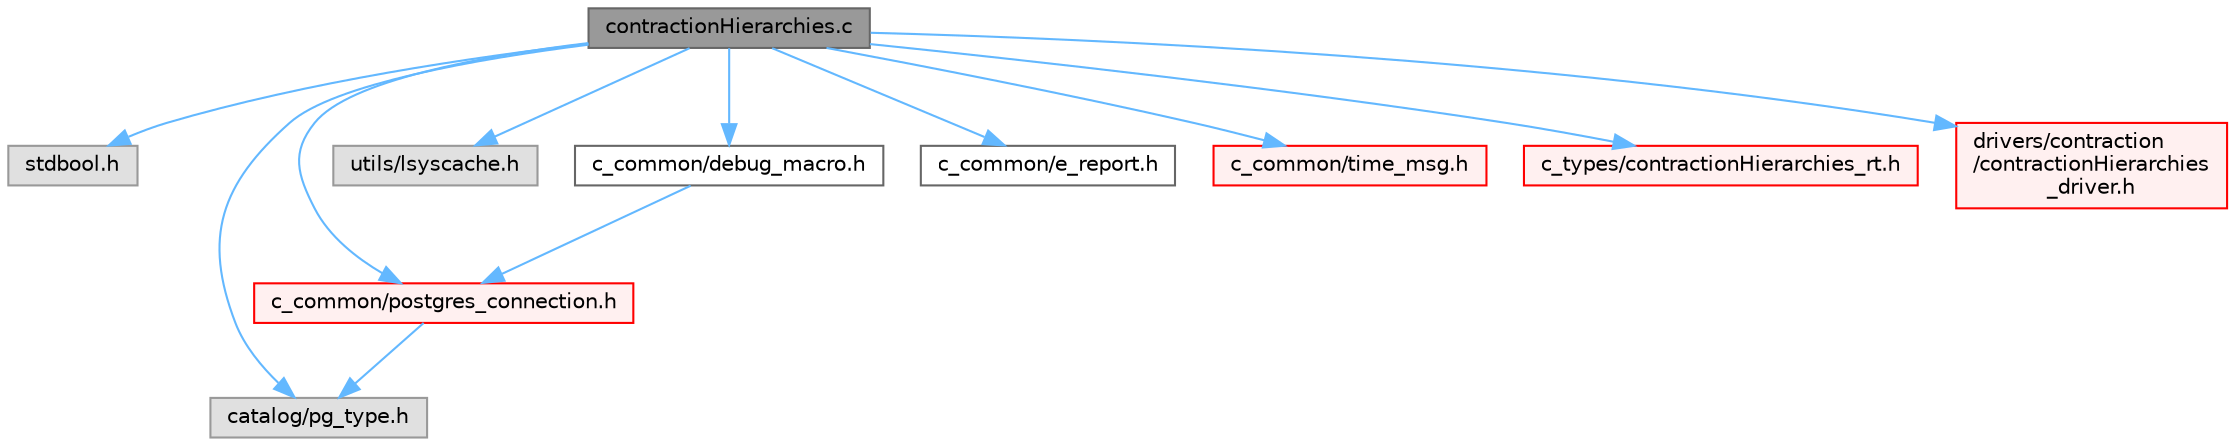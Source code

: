 digraph "contractionHierarchies.c"
{
 // LATEX_PDF_SIZE
  bgcolor="transparent";
  edge [fontname=Helvetica,fontsize=10,labelfontname=Helvetica,labelfontsize=10];
  node [fontname=Helvetica,fontsize=10,shape=box,height=0.2,width=0.4];
  Node1 [id="Node000001",label="contractionHierarchies.c",height=0.2,width=0.4,color="gray40", fillcolor="grey60", style="filled", fontcolor="black",tooltip=" "];
  Node1 -> Node2 [id="edge1_Node000001_Node000002",color="steelblue1",style="solid",tooltip=" "];
  Node2 [id="Node000002",label="stdbool.h",height=0.2,width=0.4,color="grey60", fillcolor="#E0E0E0", style="filled",tooltip=" "];
  Node1 -> Node3 [id="edge2_Node000001_Node000003",color="steelblue1",style="solid",tooltip=" "];
  Node3 [id="Node000003",label="c_common/postgres_connection.h",height=0.2,width=0.4,color="red", fillcolor="#FFF0F0", style="filled",URL="$postgres__connection_8h.html",tooltip=" "];
  Node3 -> Node11 [id="edge3_Node000003_Node000011",color="steelblue1",style="solid",tooltip=" "];
  Node11 [id="Node000011",label="catalog/pg_type.h",height=0.2,width=0.4,color="grey60", fillcolor="#E0E0E0", style="filled",tooltip=" "];
  Node1 -> Node11 [id="edge4_Node000001_Node000011",color="steelblue1",style="solid",tooltip=" "];
  Node1 -> Node13 [id="edge5_Node000001_Node000013",color="steelblue1",style="solid",tooltip=" "];
  Node13 [id="Node000013",label="utils/lsyscache.h",height=0.2,width=0.4,color="grey60", fillcolor="#E0E0E0", style="filled",tooltip=" "];
  Node1 -> Node14 [id="edge6_Node000001_Node000014",color="steelblue1",style="solid",tooltip=" "];
  Node14 [id="Node000014",label="c_common/debug_macro.h",height=0.2,width=0.4,color="grey40", fillcolor="white", style="filled",URL="$debug__macro_8h.html",tooltip=" "];
  Node14 -> Node3 [id="edge7_Node000014_Node000003",color="steelblue1",style="solid",tooltip=" "];
  Node1 -> Node15 [id="edge8_Node000001_Node000015",color="steelblue1",style="solid",tooltip=" "];
  Node15 [id="Node000015",label="c_common/e_report.h",height=0.2,width=0.4,color="grey40", fillcolor="white", style="filled",URL="$e__report_8h.html",tooltip=" "];
  Node1 -> Node16 [id="edge9_Node000001_Node000016",color="steelblue1",style="solid",tooltip=" "];
  Node16 [id="Node000016",label="c_common/time_msg.h",height=0.2,width=0.4,color="red", fillcolor="#FFF0F0", style="filled",URL="$time__msg_8h.html",tooltip=" "];
  Node1 -> Node19 [id="edge10_Node000001_Node000019",color="steelblue1",style="solid",tooltip=" "];
  Node19 [id="Node000019",label="c_types/contractionHierarchies_rt.h",height=0.2,width=0.4,color="red", fillcolor="#FFF0F0", style="filled",URL="$contractionHierarchies__rt_8h.html",tooltip=" "];
  Node1 -> Node21 [id="edge11_Node000001_Node000021",color="steelblue1",style="solid",tooltip=" "];
  Node21 [id="Node000021",label="drivers/contraction\l/contractionHierarchies\l_driver.h",height=0.2,width=0.4,color="red", fillcolor="#FFF0F0", style="filled",URL="$contractionHierarchies__driver_8h.html",tooltip=" "];
}
